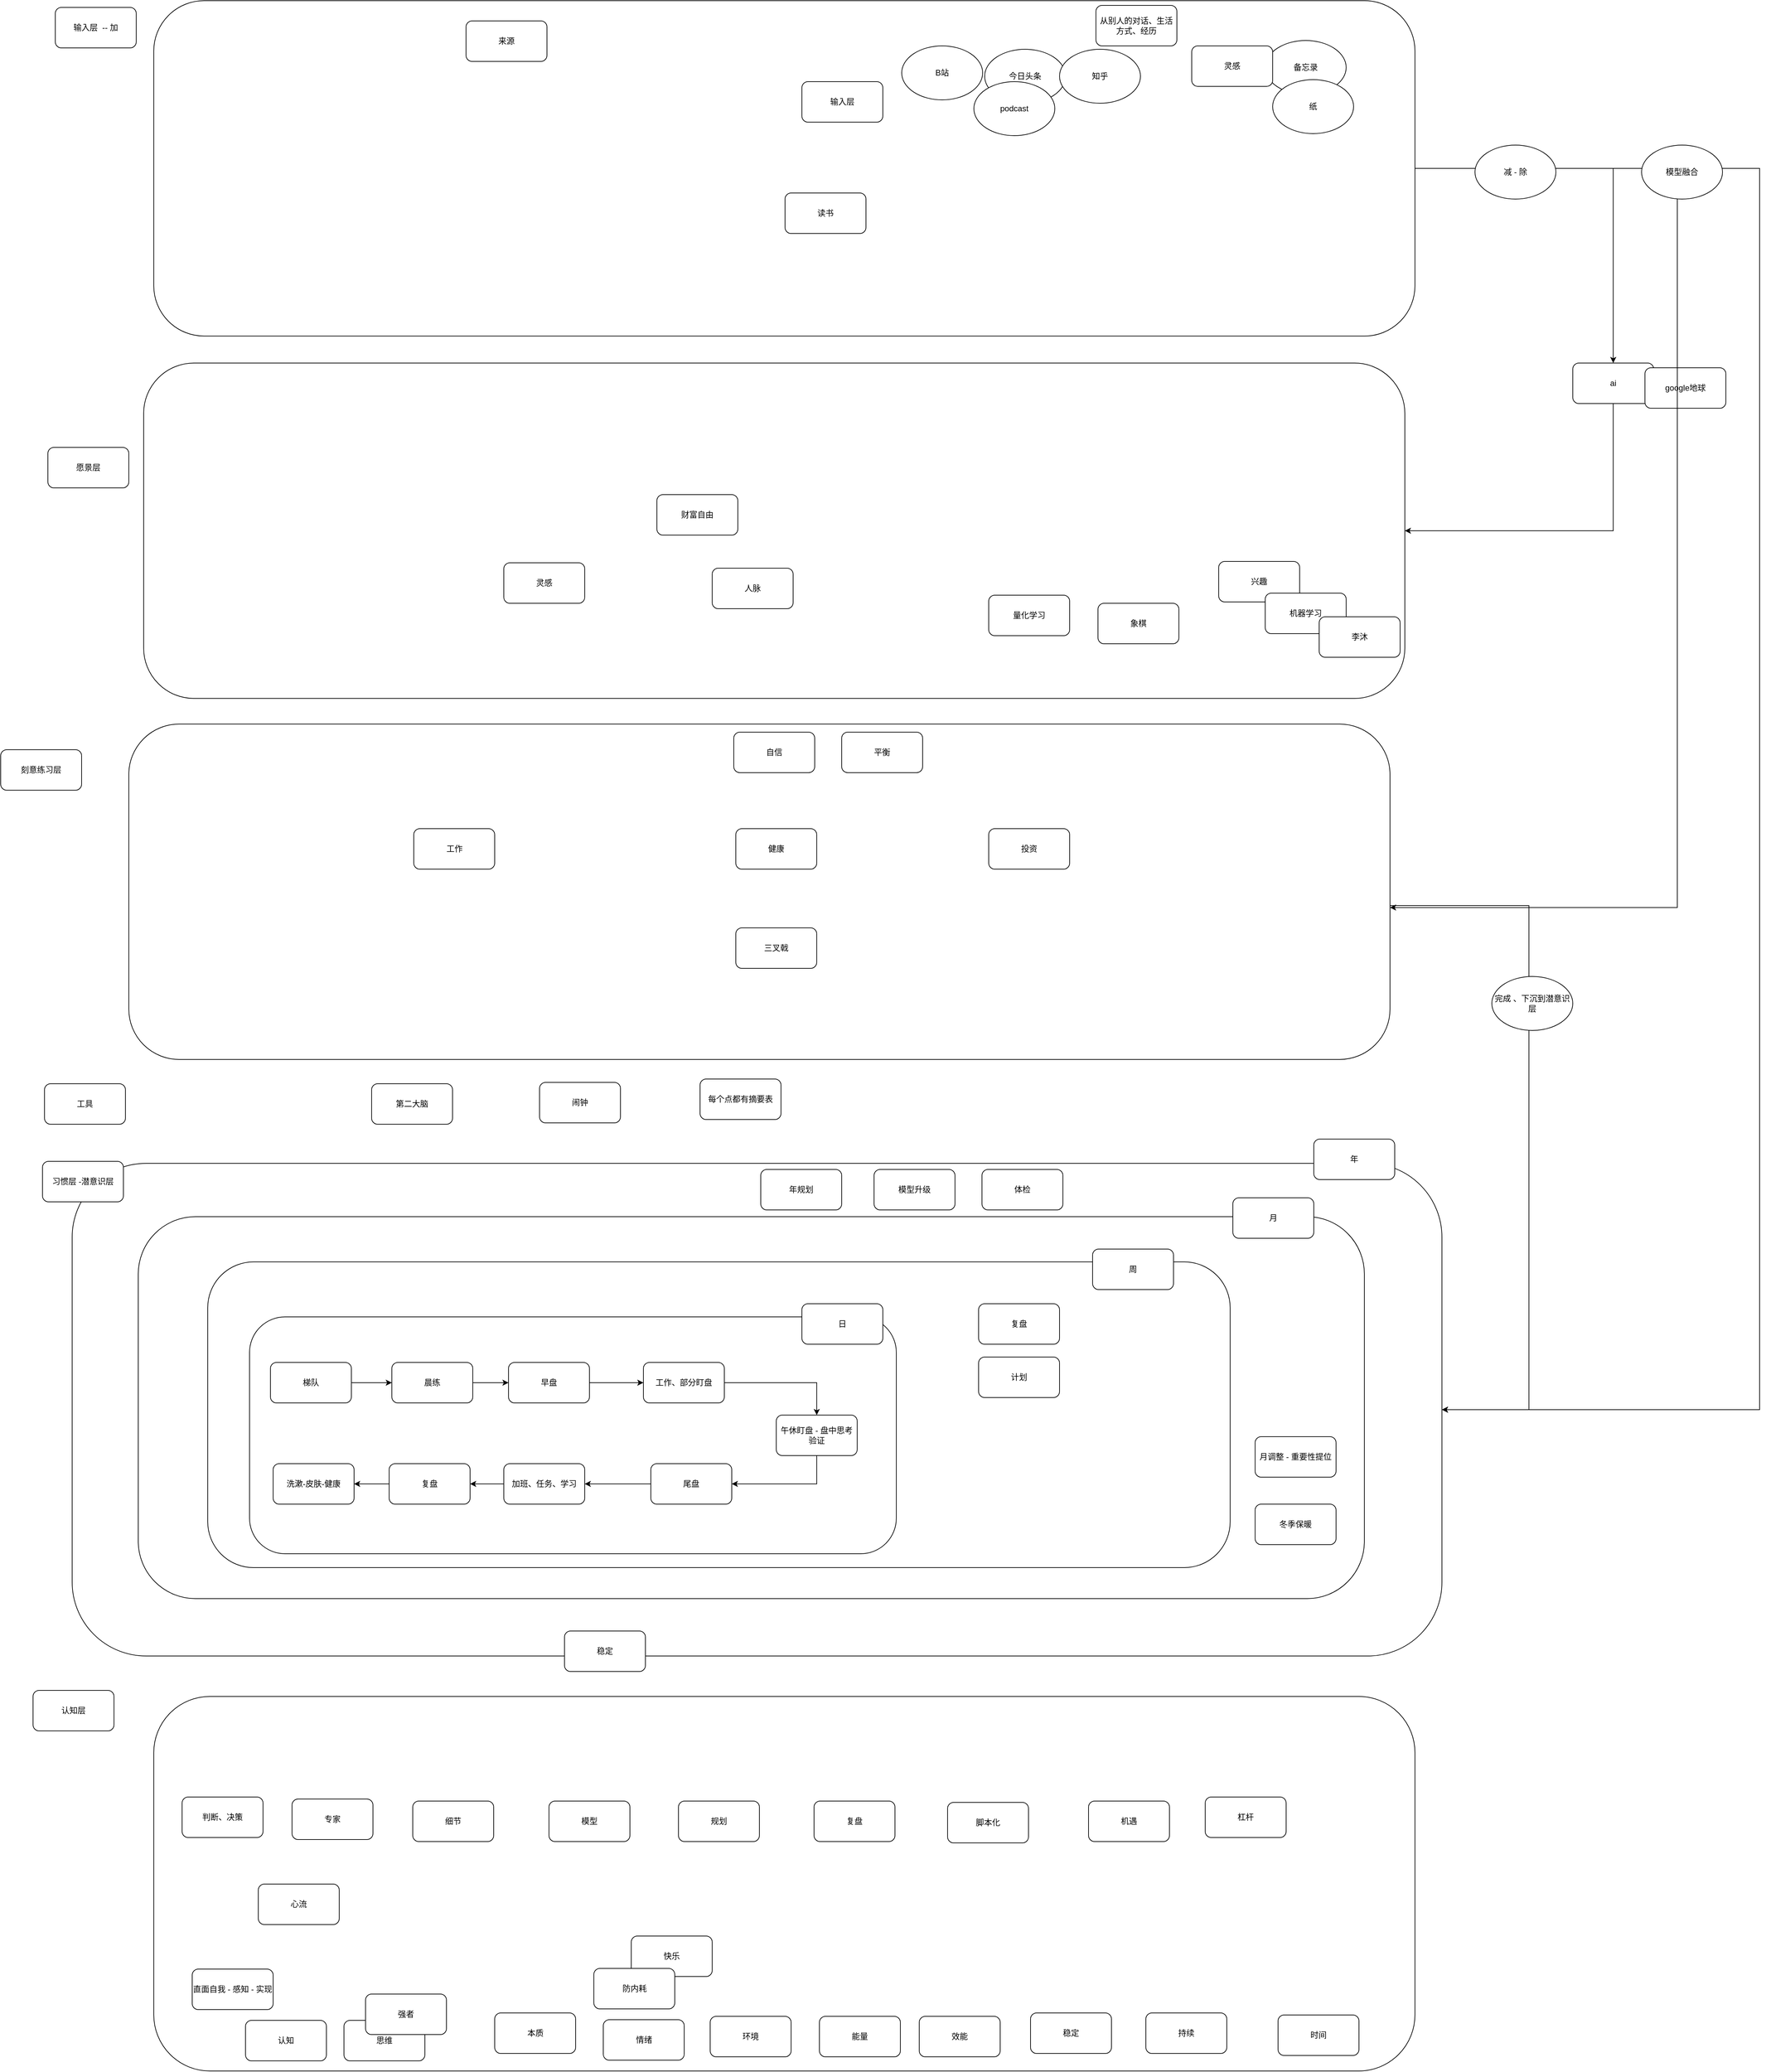 <mxfile version="21.1.0" type="github">
  <diagram name="第 1 页" id="GRDvZaboTSoRFHHBoFmb">
    <mxGraphModel dx="3217" dy="1337" grid="0" gridSize="10" guides="1" tooltips="1" connect="1" arrows="1" fold="1" page="1" pageScale="1" pageWidth="827" pageHeight="1169" math="0" shadow="0">
      <root>
        <mxCell id="0" />
        <mxCell id="1" parent="0" />
        <mxCell id="XuNIK-hLuB95dvQplZHj-77" style="edgeStyle=orthogonalEdgeStyle;rounded=0;orthogonalLoop=1;jettySize=auto;html=1;exitX=1;exitY=0.5;exitDx=0;exitDy=0;entryX=1;entryY=0.5;entryDx=0;entryDy=0;" edge="1" parent="1" source="XuNIK-hLuB95dvQplZHj-49" target="XuNIK-hLuB95dvQplZHj-17">
          <mxGeometry relative="1" as="geometry">
            <mxPoint x="2160" y="2313" as="targetPoint" />
            <Array as="points">
              <mxPoint x="2233" y="1016" />
              <mxPoint x="2233" y="2855" />
            </Array>
          </mxGeometry>
        </mxCell>
        <mxCell id="XuNIK-hLuB95dvQplZHj-49" value="" style="rounded=1;whiteSpace=wrap;html=1;" vertex="1" parent="1">
          <mxGeometry x="-148" y="767" width="1870" height="497" as="geometry" />
        </mxCell>
        <mxCell id="XuNIK-hLuB95dvQplZHj-17" value="" style="rounded=1;whiteSpace=wrap;html=1;" vertex="1" parent="1">
          <mxGeometry x="-269" y="2490" width="2031" height="730" as="geometry" />
        </mxCell>
        <mxCell id="XuNIK-hLuB95dvQplZHj-15" value="" style="rounded=1;whiteSpace=wrap;html=1;" vertex="1" parent="1">
          <mxGeometry x="-171" y="2569" width="1818" height="566" as="geometry" />
        </mxCell>
        <mxCell id="XuNIK-hLuB95dvQplZHj-13" value="" style="rounded=1;whiteSpace=wrap;html=1;" vertex="1" parent="1">
          <mxGeometry x="-68" y="2636" width="1516" height="453" as="geometry" />
        </mxCell>
        <mxCell id="XuNIK-hLuB95dvQplZHj-11" value="" style="rounded=1;whiteSpace=wrap;html=1;" vertex="1" parent="1">
          <mxGeometry x="-6" y="2717.5" width="959" height="351" as="geometry" />
        </mxCell>
        <mxCell id="baQ6zyngYYexwskYTPrT-2" value="备忘录" style="ellipse;whiteSpace=wrap;html=1;" parent="1" vertex="1">
          <mxGeometry x="1500" y="826" width="120" height="80" as="geometry" />
        </mxCell>
        <mxCell id="baQ6zyngYYexwskYTPrT-3" value="B站" style="ellipse;whiteSpace=wrap;html=1;" parent="1" vertex="1">
          <mxGeometry x="961" y="834" width="120" height="80" as="geometry" />
        </mxCell>
        <mxCell id="baQ6zyngYYexwskYTPrT-4" value="今日头条" style="ellipse;whiteSpace=wrap;html=1;" parent="1" vertex="1">
          <mxGeometry x="1084" y="839" width="120" height="80" as="geometry" />
        </mxCell>
        <mxCell id="baQ6zyngYYexwskYTPrT-5" value="知乎" style="ellipse;whiteSpace=wrap;html=1;" parent="1" vertex="1">
          <mxGeometry x="1195" y="839" width="120" height="80" as="geometry" />
        </mxCell>
        <mxCell id="XuNIK-hLuB95dvQplZHj-103" style="edgeStyle=orthogonalEdgeStyle;rounded=0;orthogonalLoop=1;jettySize=auto;html=1;exitX=0.5;exitY=1;exitDx=0;exitDy=0;entryX=1;entryY=0.5;entryDx=0;entryDy=0;" edge="1" parent="1" source="XuNIK-hLuB95dvQplZHj-2" target="XuNIK-hLuB95dvQplZHj-8">
          <mxGeometry relative="1" as="geometry" />
        </mxCell>
        <mxCell id="XuNIK-hLuB95dvQplZHj-2" value="午休盯盘 - 盘中思考验证" style="rounded=1;whiteSpace=wrap;html=1;" vertex="1" parent="1">
          <mxGeometry x="775" y="2863" width="120" height="60" as="geometry" />
        </mxCell>
        <mxCell id="XuNIK-hLuB95dvQplZHj-99" style="edgeStyle=orthogonalEdgeStyle;rounded=0;orthogonalLoop=1;jettySize=auto;html=1;exitX=1;exitY=0.5;exitDx=0;exitDy=0;entryX=0;entryY=0.5;entryDx=0;entryDy=0;" edge="1" parent="1" source="XuNIK-hLuB95dvQplZHj-3" target="XuNIK-hLuB95dvQplZHj-4">
          <mxGeometry relative="1" as="geometry" />
        </mxCell>
        <mxCell id="XuNIK-hLuB95dvQplZHj-3" value="梯队" style="rounded=1;whiteSpace=wrap;html=1;" vertex="1" parent="1">
          <mxGeometry x="25" y="2785" width="120" height="60" as="geometry" />
        </mxCell>
        <mxCell id="XuNIK-hLuB95dvQplZHj-100" style="edgeStyle=orthogonalEdgeStyle;rounded=0;orthogonalLoop=1;jettySize=auto;html=1;exitX=1;exitY=0.5;exitDx=0;exitDy=0;" edge="1" parent="1" source="XuNIK-hLuB95dvQplZHj-4" target="XuNIK-hLuB95dvQplZHj-5">
          <mxGeometry relative="1" as="geometry" />
        </mxCell>
        <mxCell id="XuNIK-hLuB95dvQplZHj-4" value="晨练" style="rounded=1;whiteSpace=wrap;html=1;" vertex="1" parent="1">
          <mxGeometry x="205" y="2785" width="120" height="60" as="geometry" />
        </mxCell>
        <mxCell id="XuNIK-hLuB95dvQplZHj-101" style="edgeStyle=orthogonalEdgeStyle;rounded=0;orthogonalLoop=1;jettySize=auto;html=1;exitX=1;exitY=0.5;exitDx=0;exitDy=0;entryX=0;entryY=0.5;entryDx=0;entryDy=0;" edge="1" parent="1" source="XuNIK-hLuB95dvQplZHj-5" target="XuNIK-hLuB95dvQplZHj-6">
          <mxGeometry relative="1" as="geometry" />
        </mxCell>
        <mxCell id="XuNIK-hLuB95dvQplZHj-5" value="早盘" style="rounded=1;whiteSpace=wrap;html=1;" vertex="1" parent="1">
          <mxGeometry x="378" y="2785" width="120" height="60" as="geometry" />
        </mxCell>
        <mxCell id="XuNIK-hLuB95dvQplZHj-102" style="edgeStyle=orthogonalEdgeStyle;rounded=0;orthogonalLoop=1;jettySize=auto;html=1;exitX=1;exitY=0.5;exitDx=0;exitDy=0;entryX=0.5;entryY=0;entryDx=0;entryDy=0;" edge="1" parent="1" source="XuNIK-hLuB95dvQplZHj-6" target="XuNIK-hLuB95dvQplZHj-2">
          <mxGeometry relative="1" as="geometry" />
        </mxCell>
        <mxCell id="XuNIK-hLuB95dvQplZHj-6" value="工作、部分盯盘" style="rounded=1;whiteSpace=wrap;html=1;" vertex="1" parent="1">
          <mxGeometry x="578" y="2785" width="120" height="60" as="geometry" />
        </mxCell>
        <mxCell id="XuNIK-hLuB95dvQplZHj-105" style="edgeStyle=orthogonalEdgeStyle;rounded=0;orthogonalLoop=1;jettySize=auto;html=1;exitX=0;exitY=0.5;exitDx=0;exitDy=0;entryX=1;entryY=0.5;entryDx=0;entryDy=0;" edge="1" parent="1" source="XuNIK-hLuB95dvQplZHj-7" target="XuNIK-hLuB95dvQplZHj-9">
          <mxGeometry relative="1" as="geometry" />
        </mxCell>
        <mxCell id="XuNIK-hLuB95dvQplZHj-7" value="加班、任务、学习" style="rounded=1;whiteSpace=wrap;html=1;" vertex="1" parent="1">
          <mxGeometry x="371" y="2935" width="120" height="60" as="geometry" />
        </mxCell>
        <mxCell id="XuNIK-hLuB95dvQplZHj-104" style="edgeStyle=orthogonalEdgeStyle;rounded=0;orthogonalLoop=1;jettySize=auto;html=1;exitX=0;exitY=0.5;exitDx=0;exitDy=0;entryX=1;entryY=0.5;entryDx=0;entryDy=0;" edge="1" parent="1" source="XuNIK-hLuB95dvQplZHj-8" target="XuNIK-hLuB95dvQplZHj-7">
          <mxGeometry relative="1" as="geometry" />
        </mxCell>
        <mxCell id="XuNIK-hLuB95dvQplZHj-8" value="尾盘" style="rounded=1;whiteSpace=wrap;html=1;" vertex="1" parent="1">
          <mxGeometry x="589" y="2935" width="120" height="60" as="geometry" />
        </mxCell>
        <mxCell id="XuNIK-hLuB95dvQplZHj-106" style="edgeStyle=orthogonalEdgeStyle;rounded=0;orthogonalLoop=1;jettySize=auto;html=1;exitX=0;exitY=0.5;exitDx=0;exitDy=0;" edge="1" parent="1" source="XuNIK-hLuB95dvQplZHj-9" target="XuNIK-hLuB95dvQplZHj-10">
          <mxGeometry relative="1" as="geometry" />
        </mxCell>
        <mxCell id="XuNIK-hLuB95dvQplZHj-9" value="复盘" style="rounded=1;whiteSpace=wrap;html=1;" vertex="1" parent="1">
          <mxGeometry x="201" y="2935" width="120" height="60" as="geometry" />
        </mxCell>
        <mxCell id="XuNIK-hLuB95dvQplZHj-10" value="洗漱-皮肤-健康" style="rounded=1;whiteSpace=wrap;html=1;" vertex="1" parent="1">
          <mxGeometry x="29" y="2935" width="120" height="60" as="geometry" />
        </mxCell>
        <mxCell id="XuNIK-hLuB95dvQplZHj-12" value="复盘" style="rounded=1;whiteSpace=wrap;html=1;" vertex="1" parent="1">
          <mxGeometry x="1075" y="2698" width="120" height="60" as="geometry" />
        </mxCell>
        <mxCell id="XuNIK-hLuB95dvQplZHj-14" value="周" style="rounded=1;whiteSpace=wrap;html=1;" vertex="1" parent="1">
          <mxGeometry x="1244" y="2617" width="120" height="60" as="geometry" />
        </mxCell>
        <mxCell id="XuNIK-hLuB95dvQplZHj-16" value="月" style="rounded=1;whiteSpace=wrap;html=1;" vertex="1" parent="1">
          <mxGeometry x="1452" y="2541" width="120" height="60" as="geometry" />
        </mxCell>
        <mxCell id="XuNIK-hLuB95dvQplZHj-18" value="年" style="rounded=1;whiteSpace=wrap;html=1;" vertex="1" parent="1">
          <mxGeometry x="1572" y="2454" width="120" height="60" as="geometry" />
        </mxCell>
        <mxCell id="XuNIK-hLuB95dvQplZHj-19" value="日" style="rounded=1;whiteSpace=wrap;html=1;" vertex="1" parent="1">
          <mxGeometry x="813" y="2698" width="120" height="60" as="geometry" />
        </mxCell>
        <mxCell id="XuNIK-hLuB95dvQplZHj-20" value="体检" style="rounded=1;whiteSpace=wrap;html=1;" vertex="1" parent="1">
          <mxGeometry x="1080" y="2499" width="120" height="60" as="geometry" />
        </mxCell>
        <mxCell id="XuNIK-hLuB95dvQplZHj-21" value="冬季保暖" style="rounded=1;whiteSpace=wrap;html=1;" vertex="1" parent="1">
          <mxGeometry x="1485" y="2995" width="120" height="60" as="geometry" />
        </mxCell>
        <mxCell id="XuNIK-hLuB95dvQplZHj-23" value="计划" style="rounded=1;whiteSpace=wrap;html=1;" vertex="1" parent="1">
          <mxGeometry x="1075" y="2777" width="120" height="60" as="geometry" />
        </mxCell>
        <mxCell id="XuNIK-hLuB95dvQplZHj-24" value="认知层" style="rounded=1;whiteSpace=wrap;html=1;" vertex="1" parent="1">
          <mxGeometry x="-327" y="3271" width="120" height="60" as="geometry" />
        </mxCell>
        <mxCell id="XuNIK-hLuB95dvQplZHj-25" value="习惯层 -潜意识层" style="rounded=1;whiteSpace=wrap;html=1;" vertex="1" parent="1">
          <mxGeometry x="-313" y="2487" width="120" height="60" as="geometry" />
        </mxCell>
        <mxCell id="XuNIK-hLuB95dvQplZHj-26" value="刻意练习层" style="rounded=1;whiteSpace=wrap;html=1;" vertex="1" parent="1">
          <mxGeometry x="-375" y="1877" width="120" height="60" as="geometry" />
        </mxCell>
        <mxCell id="XuNIK-hLuB95dvQplZHj-27" value="工具" style="rounded=1;whiteSpace=wrap;html=1;" vertex="1" parent="1">
          <mxGeometry x="-310" y="2372" width="120" height="60" as="geometry" />
        </mxCell>
        <mxCell id="XuNIK-hLuB95dvQplZHj-28" value="第二大脑" style="rounded=1;whiteSpace=wrap;html=1;" vertex="1" parent="1">
          <mxGeometry x="175" y="2372" width="120" height="60" as="geometry" />
        </mxCell>
        <mxCell id="XuNIK-hLuB95dvQplZHj-54" style="edgeStyle=orthogonalEdgeStyle;rounded=0;orthogonalLoop=1;jettySize=auto;html=1;exitX=0.5;exitY=1;exitDx=0;exitDy=0;entryX=1;entryY=0.5;entryDx=0;entryDy=0;" edge="1" parent="1" source="XuNIK-hLuB95dvQplZHj-29" target="XuNIK-hLuB95dvQplZHj-37">
          <mxGeometry relative="1" as="geometry" />
        </mxCell>
        <mxCell id="XuNIK-hLuB95dvQplZHj-29" value="ai" style="rounded=1;whiteSpace=wrap;html=1;" vertex="1" parent="1">
          <mxGeometry x="1956" y="1304" width="120" height="60" as="geometry" />
        </mxCell>
        <mxCell id="XuNIK-hLuB95dvQplZHj-30" value="google地球" style="rounded=1;whiteSpace=wrap;html=1;" vertex="1" parent="1">
          <mxGeometry x="2063" y="1311" width="120" height="60" as="geometry" />
        </mxCell>
        <mxCell id="XuNIK-hLuB95dvQplZHj-33" style="edgeStyle=orthogonalEdgeStyle;rounded=0;orthogonalLoop=1;jettySize=auto;html=1;exitX=1;exitY=0.5;exitDx=0;exitDy=0;entryX=1;entryY=0.5;entryDx=0;entryDy=0;" edge="1" parent="1" source="XuNIK-hLuB95dvQplZHj-31" target="XuNIK-hLuB95dvQplZHj-17">
          <mxGeometry relative="1" as="geometry">
            <mxPoint x="1777.667" y="2909.333" as="targetPoint" />
            <Array as="points">
              <mxPoint x="1891" y="2108" />
              <mxPoint x="1891" y="2855" />
            </Array>
          </mxGeometry>
        </mxCell>
        <mxCell id="XuNIK-hLuB95dvQplZHj-31" value="" style="rounded=1;whiteSpace=wrap;html=1;" vertex="1" parent="1">
          <mxGeometry x="-185" y="1839" width="1870" height="497" as="geometry" />
        </mxCell>
        <mxCell id="XuNIK-hLuB95dvQplZHj-32" value="三叉戟" style="rounded=1;whiteSpace=wrap;html=1;" vertex="1" parent="1">
          <mxGeometry x="715" y="2141" width="120" height="60" as="geometry" />
        </mxCell>
        <mxCell id="XuNIK-hLuB95dvQplZHj-35" value="完成 、下沉到潜意识层" style="ellipse;whiteSpace=wrap;html=1;" vertex="1" parent="1">
          <mxGeometry x="1836" y="2213" width="120" height="80" as="geometry" />
        </mxCell>
        <mxCell id="XuNIK-hLuB95dvQplZHj-36" value="愿景层" style="rounded=1;whiteSpace=wrap;html=1;" vertex="1" parent="1">
          <mxGeometry x="-305" y="1429" width="120" height="60" as="geometry" />
        </mxCell>
        <mxCell id="XuNIK-hLuB95dvQplZHj-37" value="" style="rounded=1;whiteSpace=wrap;html=1;" vertex="1" parent="1">
          <mxGeometry x="-163" y="1304" width="1870" height="497" as="geometry" />
        </mxCell>
        <mxCell id="XuNIK-hLuB95dvQplZHj-38" value="财富自由" style="rounded=1;whiteSpace=wrap;html=1;" vertex="1" parent="1">
          <mxGeometry x="598" y="1499" width="120" height="60" as="geometry" />
        </mxCell>
        <mxCell id="XuNIK-hLuB95dvQplZHj-39" value="" style="rounded=1;whiteSpace=wrap;html=1;" vertex="1" parent="1">
          <mxGeometry x="-148" y="3280" width="1870" height="555" as="geometry" />
        </mxCell>
        <mxCell id="XuNIK-hLuB95dvQplZHj-40" value="认知" style="rounded=1;whiteSpace=wrap;html=1;" vertex="1" parent="1">
          <mxGeometry x="-12" y="3760" width="120" height="60" as="geometry" />
        </mxCell>
        <mxCell id="XuNIK-hLuB95dvQplZHj-41" value="思维" style="rounded=1;whiteSpace=wrap;html=1;" vertex="1" parent="1">
          <mxGeometry x="134" y="3760" width="120" height="60" as="geometry" />
        </mxCell>
        <mxCell id="XuNIK-hLuB95dvQplZHj-42" value="情绪" style="rounded=1;whiteSpace=wrap;html=1;" vertex="1" parent="1">
          <mxGeometry x="518.5" y="3759" width="120" height="60" as="geometry" />
        </mxCell>
        <mxCell id="XuNIK-hLuB95dvQplZHj-43" value="环境" style="rounded=1;whiteSpace=wrap;html=1;" vertex="1" parent="1">
          <mxGeometry x="677" y="3754" width="120" height="60" as="geometry" />
        </mxCell>
        <mxCell id="XuNIK-hLuB95dvQplZHj-46" value="灵感" style="rounded=1;whiteSpace=wrap;html=1;" vertex="1" parent="1">
          <mxGeometry x="371" y="1600" width="120" height="60" as="geometry" />
        </mxCell>
        <mxCell id="XuNIK-hLuB95dvQplZHj-47" value="兴趣" style="rounded=1;whiteSpace=wrap;html=1;" vertex="1" parent="1">
          <mxGeometry x="1431" y="1598" width="120" height="60" as="geometry" />
        </mxCell>
        <mxCell id="XuNIK-hLuB95dvQplZHj-48" value="输入层&amp;nbsp; -- 加" style="rounded=1;whiteSpace=wrap;html=1;" vertex="1" parent="1">
          <mxGeometry x="-294" y="777" width="120" height="60" as="geometry" />
        </mxCell>
        <mxCell id="XuNIK-hLuB95dvQplZHj-53" style="edgeStyle=orthogonalEdgeStyle;rounded=0;orthogonalLoop=1;jettySize=auto;html=1;exitX=1;exitY=0.5;exitDx=0;exitDy=0;" edge="1" parent="1" source="XuNIK-hLuB95dvQplZHj-49" target="XuNIK-hLuB95dvQplZHj-29">
          <mxGeometry relative="1" as="geometry" />
        </mxCell>
        <mxCell id="XuNIK-hLuB95dvQplZHj-55" style="edgeStyle=orthogonalEdgeStyle;rounded=0;orthogonalLoop=1;jettySize=auto;html=1;exitX=1;exitY=0.5;exitDx=0;exitDy=0;entryX=1;entryY=0.547;entryDx=0;entryDy=0;entryPerimeter=0;" edge="1" parent="1" source="XuNIK-hLuB95dvQplZHj-49" target="XuNIK-hLuB95dvQplZHj-31">
          <mxGeometry relative="1" as="geometry">
            <Array as="points">
              <mxPoint x="2111" y="1016" />
              <mxPoint x="2111" y="2111" />
            </Array>
          </mxGeometry>
        </mxCell>
        <mxCell id="XuNIK-hLuB95dvQplZHj-50" value="来源" style="rounded=1;whiteSpace=wrap;html=1;" vertex="1" parent="1">
          <mxGeometry x="315" y="797" width="120" height="60" as="geometry" />
        </mxCell>
        <mxCell id="XuNIK-hLuB95dvQplZHj-51" value="输入层" style="rounded=1;whiteSpace=wrap;html=1;" vertex="1" parent="1">
          <mxGeometry x="813" y="887" width="120" height="60" as="geometry" />
        </mxCell>
        <mxCell id="XuNIK-hLuB95dvQplZHj-52" value="闹钟" style="rounded=1;whiteSpace=wrap;html=1;" vertex="1" parent="1">
          <mxGeometry x="424" y="2370" width="120" height="60" as="geometry" />
        </mxCell>
        <mxCell id="XuNIK-hLuB95dvQplZHj-56" value="专家" style="rounded=1;whiteSpace=wrap;html=1;" vertex="1" parent="1">
          <mxGeometry x="57" y="3432" width="120" height="60" as="geometry" />
        </mxCell>
        <mxCell id="XuNIK-hLuB95dvQplZHj-57" value="细节" style="rounded=1;whiteSpace=wrap;html=1;" vertex="1" parent="1">
          <mxGeometry x="236" y="3435" width="120" height="60" as="geometry" />
        </mxCell>
        <mxCell id="XuNIK-hLuB95dvQplZHj-58" value="模型" style="rounded=1;whiteSpace=wrap;html=1;" vertex="1" parent="1">
          <mxGeometry x="438" y="3435" width="120" height="60" as="geometry" />
        </mxCell>
        <mxCell id="XuNIK-hLuB95dvQplZHj-59" value="规划" style="rounded=1;whiteSpace=wrap;html=1;" vertex="1" parent="1">
          <mxGeometry x="630" y="3435" width="120" height="60" as="geometry" />
        </mxCell>
        <mxCell id="XuNIK-hLuB95dvQplZHj-60" value="复盘" style="rounded=1;whiteSpace=wrap;html=1;" vertex="1" parent="1">
          <mxGeometry x="831" y="3435" width="120" height="60" as="geometry" />
        </mxCell>
        <mxCell id="XuNIK-hLuB95dvQplZHj-61" value="脚本化" style="rounded=1;whiteSpace=wrap;html=1;" vertex="1" parent="1">
          <mxGeometry x="1029" y="3437" width="120" height="60" as="geometry" />
        </mxCell>
        <mxCell id="XuNIK-hLuB95dvQplZHj-62" value="能量" style="rounded=1;whiteSpace=wrap;html=1;" vertex="1" parent="1">
          <mxGeometry x="839" y="3754" width="120" height="60" as="geometry" />
        </mxCell>
        <mxCell id="XuNIK-hLuB95dvQplZHj-63" value="效能" style="rounded=1;whiteSpace=wrap;html=1;" vertex="1" parent="1">
          <mxGeometry x="987" y="3754" width="120" height="60" as="geometry" />
        </mxCell>
        <mxCell id="XuNIK-hLuB95dvQplZHj-64" value="快乐" style="rounded=1;whiteSpace=wrap;html=1;" vertex="1" parent="1">
          <mxGeometry x="560" y="3635" width="120" height="60" as="geometry" />
        </mxCell>
        <mxCell id="XuNIK-hLuB95dvQplZHj-65" value="机遇" style="rounded=1;whiteSpace=wrap;html=1;" vertex="1" parent="1">
          <mxGeometry x="1238" y="3435" width="120" height="60" as="geometry" />
        </mxCell>
        <mxCell id="XuNIK-hLuB95dvQplZHj-66" value="杠杆" style="rounded=1;whiteSpace=wrap;html=1;" vertex="1" parent="1">
          <mxGeometry x="1411" y="3429" width="120" height="60" as="geometry" />
        </mxCell>
        <mxCell id="XuNIK-hLuB95dvQplZHj-67" value="直面自我 - 感知 - 实现" style="rounded=1;whiteSpace=wrap;html=1;" vertex="1" parent="1">
          <mxGeometry x="-91" y="3684" width="120" height="60" as="geometry" />
        </mxCell>
        <mxCell id="XuNIK-hLuB95dvQplZHj-68" value="判断、决策" style="rounded=1;whiteSpace=wrap;html=1;" vertex="1" parent="1">
          <mxGeometry x="-106" y="3429" width="120" height="60" as="geometry" />
        </mxCell>
        <mxCell id="XuNIK-hLuB95dvQplZHj-69" value="工作" style="rounded=1;whiteSpace=wrap;html=1;" vertex="1" parent="1">
          <mxGeometry x="237.5" y="1994" width="120" height="60" as="geometry" />
        </mxCell>
        <mxCell id="XuNIK-hLuB95dvQplZHj-70" value="健康" style="rounded=1;whiteSpace=wrap;html=1;" vertex="1" parent="1">
          <mxGeometry x="715" y="1994" width="120" height="60" as="geometry" />
        </mxCell>
        <mxCell id="XuNIK-hLuB95dvQplZHj-71" value="投资" style="rounded=1;whiteSpace=wrap;html=1;" vertex="1" parent="1">
          <mxGeometry x="1090" y="1994" width="120" height="60" as="geometry" />
        </mxCell>
        <mxCell id="XuNIK-hLuB95dvQplZHj-72" value="人脉" style="rounded=1;whiteSpace=wrap;html=1;" vertex="1" parent="1">
          <mxGeometry x="680" y="1608" width="120" height="60" as="geometry" />
        </mxCell>
        <mxCell id="XuNIK-hLuB95dvQplZHj-73" value="灵感" style="rounded=1;whiteSpace=wrap;html=1;" vertex="1" parent="1">
          <mxGeometry x="1391" y="834" width="120" height="60" as="geometry" />
        </mxCell>
        <mxCell id="XuNIK-hLuB95dvQplZHj-74" value="读书" style="rounded=1;whiteSpace=wrap;html=1;" vertex="1" parent="1">
          <mxGeometry x="788" y="1052" width="120" height="60" as="geometry" />
        </mxCell>
        <mxCell id="XuNIK-hLuB95dvQplZHj-75" value="从别人的对话、生活方式、经历" style="rounded=1;whiteSpace=wrap;html=1;" vertex="1" parent="1">
          <mxGeometry x="1249" y="774" width="120" height="60" as="geometry" />
        </mxCell>
        <mxCell id="XuNIK-hLuB95dvQplZHj-78" value="减 - 除" style="ellipse;whiteSpace=wrap;html=1;" vertex="1" parent="1">
          <mxGeometry x="1811" y="981" width="120" height="80" as="geometry" />
        </mxCell>
        <mxCell id="XuNIK-hLuB95dvQplZHj-80" value="模型融合" style="ellipse;whiteSpace=wrap;html=1;" vertex="1" parent="1">
          <mxGeometry x="2058" y="981" width="120" height="80" as="geometry" />
        </mxCell>
        <mxCell id="XuNIK-hLuB95dvQplZHj-81" value="每个点都有摘要表" style="rounded=1;whiteSpace=wrap;html=1;" vertex="1" parent="1">
          <mxGeometry x="662" y="2365" width="120" height="60" as="geometry" />
        </mxCell>
        <mxCell id="XuNIK-hLuB95dvQplZHj-82" value="稳定" style="rounded=1;whiteSpace=wrap;html=1;" vertex="1" parent="1">
          <mxGeometry x="1152" y="3749" width="120" height="60" as="geometry" />
        </mxCell>
        <mxCell id="XuNIK-hLuB95dvQplZHj-83" value="持续" style="rounded=1;whiteSpace=wrap;html=1;" vertex="1" parent="1">
          <mxGeometry x="1323" y="3749" width="120" height="60" as="geometry" />
        </mxCell>
        <mxCell id="XuNIK-hLuB95dvQplZHj-84" value="时间" style="rounded=1;whiteSpace=wrap;html=1;" vertex="1" parent="1">
          <mxGeometry x="1519" y="3752" width="120" height="60" as="geometry" />
        </mxCell>
        <mxCell id="XuNIK-hLuB95dvQplZHj-85" value="本质" style="rounded=1;whiteSpace=wrap;html=1;" vertex="1" parent="1">
          <mxGeometry x="357.5" y="3749" width="120" height="60" as="geometry" />
        </mxCell>
        <mxCell id="XuNIK-hLuB95dvQplZHj-86" value="心流" style="rounded=1;whiteSpace=wrap;html=1;" vertex="1" parent="1">
          <mxGeometry x="7" y="3558" width="120" height="60" as="geometry" />
        </mxCell>
        <mxCell id="XuNIK-hLuB95dvQplZHj-87" value="稳定" style="rounded=1;whiteSpace=wrap;html=1;" vertex="1" parent="1">
          <mxGeometry x="461" y="3183" width="120" height="60" as="geometry" />
        </mxCell>
        <mxCell id="XuNIK-hLuB95dvQplZHj-88" value="防内耗" style="rounded=1;whiteSpace=wrap;html=1;" vertex="1" parent="1">
          <mxGeometry x="504.5" y="3683" width="120" height="60" as="geometry" />
        </mxCell>
        <mxCell id="XuNIK-hLuB95dvQplZHj-89" value="强者" style="rounded=1;whiteSpace=wrap;html=1;" vertex="1" parent="1">
          <mxGeometry x="166" y="3721" width="120" height="60" as="geometry" />
        </mxCell>
        <mxCell id="XuNIK-hLuB95dvQplZHj-91" value="纸" style="ellipse;whiteSpace=wrap;html=1;" vertex="1" parent="1">
          <mxGeometry x="1511" y="884" width="120" height="80" as="geometry" />
        </mxCell>
        <mxCell id="XuNIK-hLuB95dvQplZHj-93" value="量化学习" style="rounded=1;whiteSpace=wrap;html=1;" vertex="1" parent="1">
          <mxGeometry x="1090" y="1648" width="120" height="60" as="geometry" />
        </mxCell>
        <mxCell id="XuNIK-hLuB95dvQplZHj-94" value="机器学习" style="rounded=1;whiteSpace=wrap;html=1;" vertex="1" parent="1">
          <mxGeometry x="1500" y="1645" width="120" height="60" as="geometry" />
        </mxCell>
        <mxCell id="XuNIK-hLuB95dvQplZHj-95" value="自信" style="rounded=1;whiteSpace=wrap;html=1;" vertex="1" parent="1">
          <mxGeometry x="712" y="1851" width="120" height="60" as="geometry" />
        </mxCell>
        <mxCell id="XuNIK-hLuB95dvQplZHj-96" value="podcast" style="ellipse;whiteSpace=wrap;html=1;" vertex="1" parent="1">
          <mxGeometry x="1068" y="887" width="120" height="80" as="geometry" />
        </mxCell>
        <mxCell id="XuNIK-hLuB95dvQplZHj-97" value="象棋" style="rounded=1;whiteSpace=wrap;html=1;" vertex="1" parent="1">
          <mxGeometry x="1252" y="1660" width="120" height="60" as="geometry" />
        </mxCell>
        <mxCell id="XuNIK-hLuB95dvQplZHj-98" value="李沐" style="rounded=1;whiteSpace=wrap;html=1;" vertex="1" parent="1">
          <mxGeometry x="1580" y="1680" width="120" height="60" as="geometry" />
        </mxCell>
        <mxCell id="XuNIK-hLuB95dvQplZHj-107" value="模型升级" style="rounded=1;whiteSpace=wrap;html=1;" vertex="1" parent="1">
          <mxGeometry x="920" y="2499" width="120" height="60" as="geometry" />
        </mxCell>
        <mxCell id="XuNIK-hLuB95dvQplZHj-108" value="年规划" style="rounded=1;whiteSpace=wrap;html=1;" vertex="1" parent="1">
          <mxGeometry x="752" y="2499" width="120" height="60" as="geometry" />
        </mxCell>
        <mxCell id="XuNIK-hLuB95dvQplZHj-109" value="月调整 - 重要性提位" style="rounded=1;whiteSpace=wrap;html=1;" vertex="1" parent="1">
          <mxGeometry x="1485" y="2895" width="120" height="60" as="geometry" />
        </mxCell>
        <mxCell id="XuNIK-hLuB95dvQplZHj-110" value="平衡" style="rounded=1;whiteSpace=wrap;html=1;" vertex="1" parent="1">
          <mxGeometry x="872" y="1851" width="120" height="60" as="geometry" />
        </mxCell>
      </root>
    </mxGraphModel>
  </diagram>
</mxfile>
